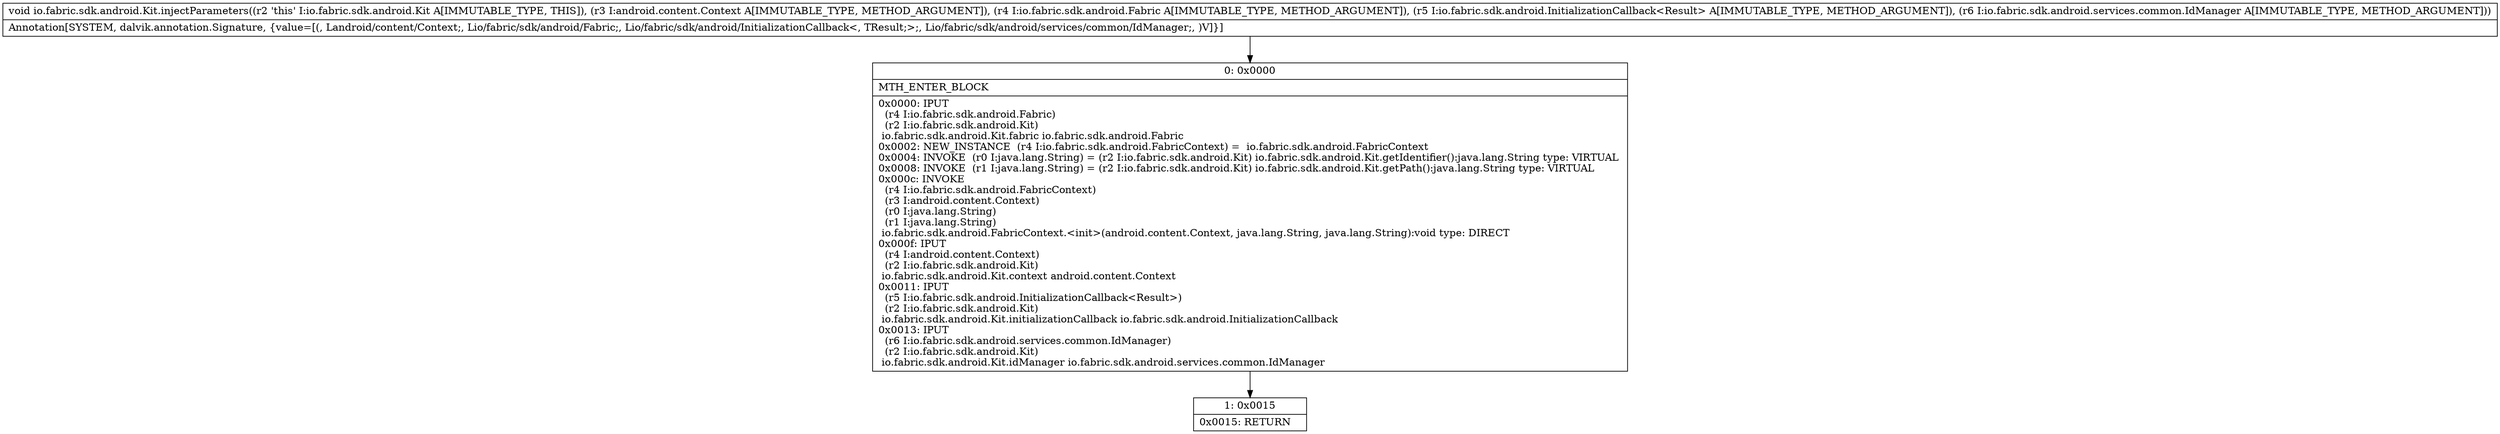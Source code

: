 digraph "CFG forio.fabric.sdk.android.Kit.injectParameters(Landroid\/content\/Context;Lio\/fabric\/sdk\/android\/Fabric;Lio\/fabric\/sdk\/android\/InitializationCallback;Lio\/fabric\/sdk\/android\/services\/common\/IdManager;)V" {
Node_0 [shape=record,label="{0\:\ 0x0000|MTH_ENTER_BLOCK\l|0x0000: IPUT  \l  (r4 I:io.fabric.sdk.android.Fabric)\l  (r2 I:io.fabric.sdk.android.Kit)\l io.fabric.sdk.android.Kit.fabric io.fabric.sdk.android.Fabric \l0x0002: NEW_INSTANCE  (r4 I:io.fabric.sdk.android.FabricContext) =  io.fabric.sdk.android.FabricContext \l0x0004: INVOKE  (r0 I:java.lang.String) = (r2 I:io.fabric.sdk.android.Kit) io.fabric.sdk.android.Kit.getIdentifier():java.lang.String type: VIRTUAL \l0x0008: INVOKE  (r1 I:java.lang.String) = (r2 I:io.fabric.sdk.android.Kit) io.fabric.sdk.android.Kit.getPath():java.lang.String type: VIRTUAL \l0x000c: INVOKE  \l  (r4 I:io.fabric.sdk.android.FabricContext)\l  (r3 I:android.content.Context)\l  (r0 I:java.lang.String)\l  (r1 I:java.lang.String)\l io.fabric.sdk.android.FabricContext.\<init\>(android.content.Context, java.lang.String, java.lang.String):void type: DIRECT \l0x000f: IPUT  \l  (r4 I:android.content.Context)\l  (r2 I:io.fabric.sdk.android.Kit)\l io.fabric.sdk.android.Kit.context android.content.Context \l0x0011: IPUT  \l  (r5 I:io.fabric.sdk.android.InitializationCallback\<Result\>)\l  (r2 I:io.fabric.sdk.android.Kit)\l io.fabric.sdk.android.Kit.initializationCallback io.fabric.sdk.android.InitializationCallback \l0x0013: IPUT  \l  (r6 I:io.fabric.sdk.android.services.common.IdManager)\l  (r2 I:io.fabric.sdk.android.Kit)\l io.fabric.sdk.android.Kit.idManager io.fabric.sdk.android.services.common.IdManager \l}"];
Node_1 [shape=record,label="{1\:\ 0x0015|0x0015: RETURN   \l}"];
MethodNode[shape=record,label="{void io.fabric.sdk.android.Kit.injectParameters((r2 'this' I:io.fabric.sdk.android.Kit A[IMMUTABLE_TYPE, THIS]), (r3 I:android.content.Context A[IMMUTABLE_TYPE, METHOD_ARGUMENT]), (r4 I:io.fabric.sdk.android.Fabric A[IMMUTABLE_TYPE, METHOD_ARGUMENT]), (r5 I:io.fabric.sdk.android.InitializationCallback\<Result\> A[IMMUTABLE_TYPE, METHOD_ARGUMENT]), (r6 I:io.fabric.sdk.android.services.common.IdManager A[IMMUTABLE_TYPE, METHOD_ARGUMENT]))  | Annotation[SYSTEM, dalvik.annotation.Signature, \{value=[(, Landroid\/content\/Context;, Lio\/fabric\/sdk\/android\/Fabric;, Lio\/fabric\/sdk\/android\/InitializationCallback\<, TResult;\>;, Lio\/fabric\/sdk\/android\/services\/common\/IdManager;, )V]\}]\l}"];
MethodNode -> Node_0;
Node_0 -> Node_1;
}

